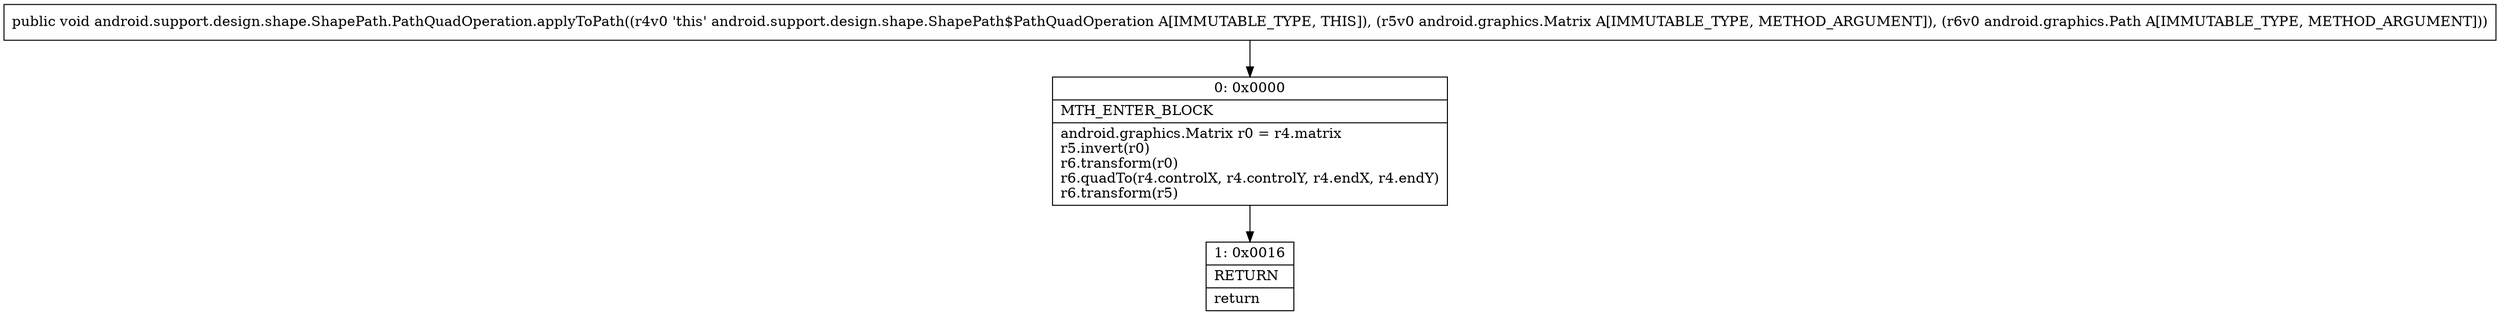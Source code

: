 digraph "CFG forandroid.support.design.shape.ShapePath.PathQuadOperation.applyToPath(Landroid\/graphics\/Matrix;Landroid\/graphics\/Path;)V" {
Node_0 [shape=record,label="{0\:\ 0x0000|MTH_ENTER_BLOCK\l|android.graphics.Matrix r0 = r4.matrix\lr5.invert(r0)\lr6.transform(r0)\lr6.quadTo(r4.controlX, r4.controlY, r4.endX, r4.endY)\lr6.transform(r5)\l}"];
Node_1 [shape=record,label="{1\:\ 0x0016|RETURN\l|return\l}"];
MethodNode[shape=record,label="{public void android.support.design.shape.ShapePath.PathQuadOperation.applyToPath((r4v0 'this' android.support.design.shape.ShapePath$PathQuadOperation A[IMMUTABLE_TYPE, THIS]), (r5v0 android.graphics.Matrix A[IMMUTABLE_TYPE, METHOD_ARGUMENT]), (r6v0 android.graphics.Path A[IMMUTABLE_TYPE, METHOD_ARGUMENT])) }"];
MethodNode -> Node_0;
Node_0 -> Node_1;
}

